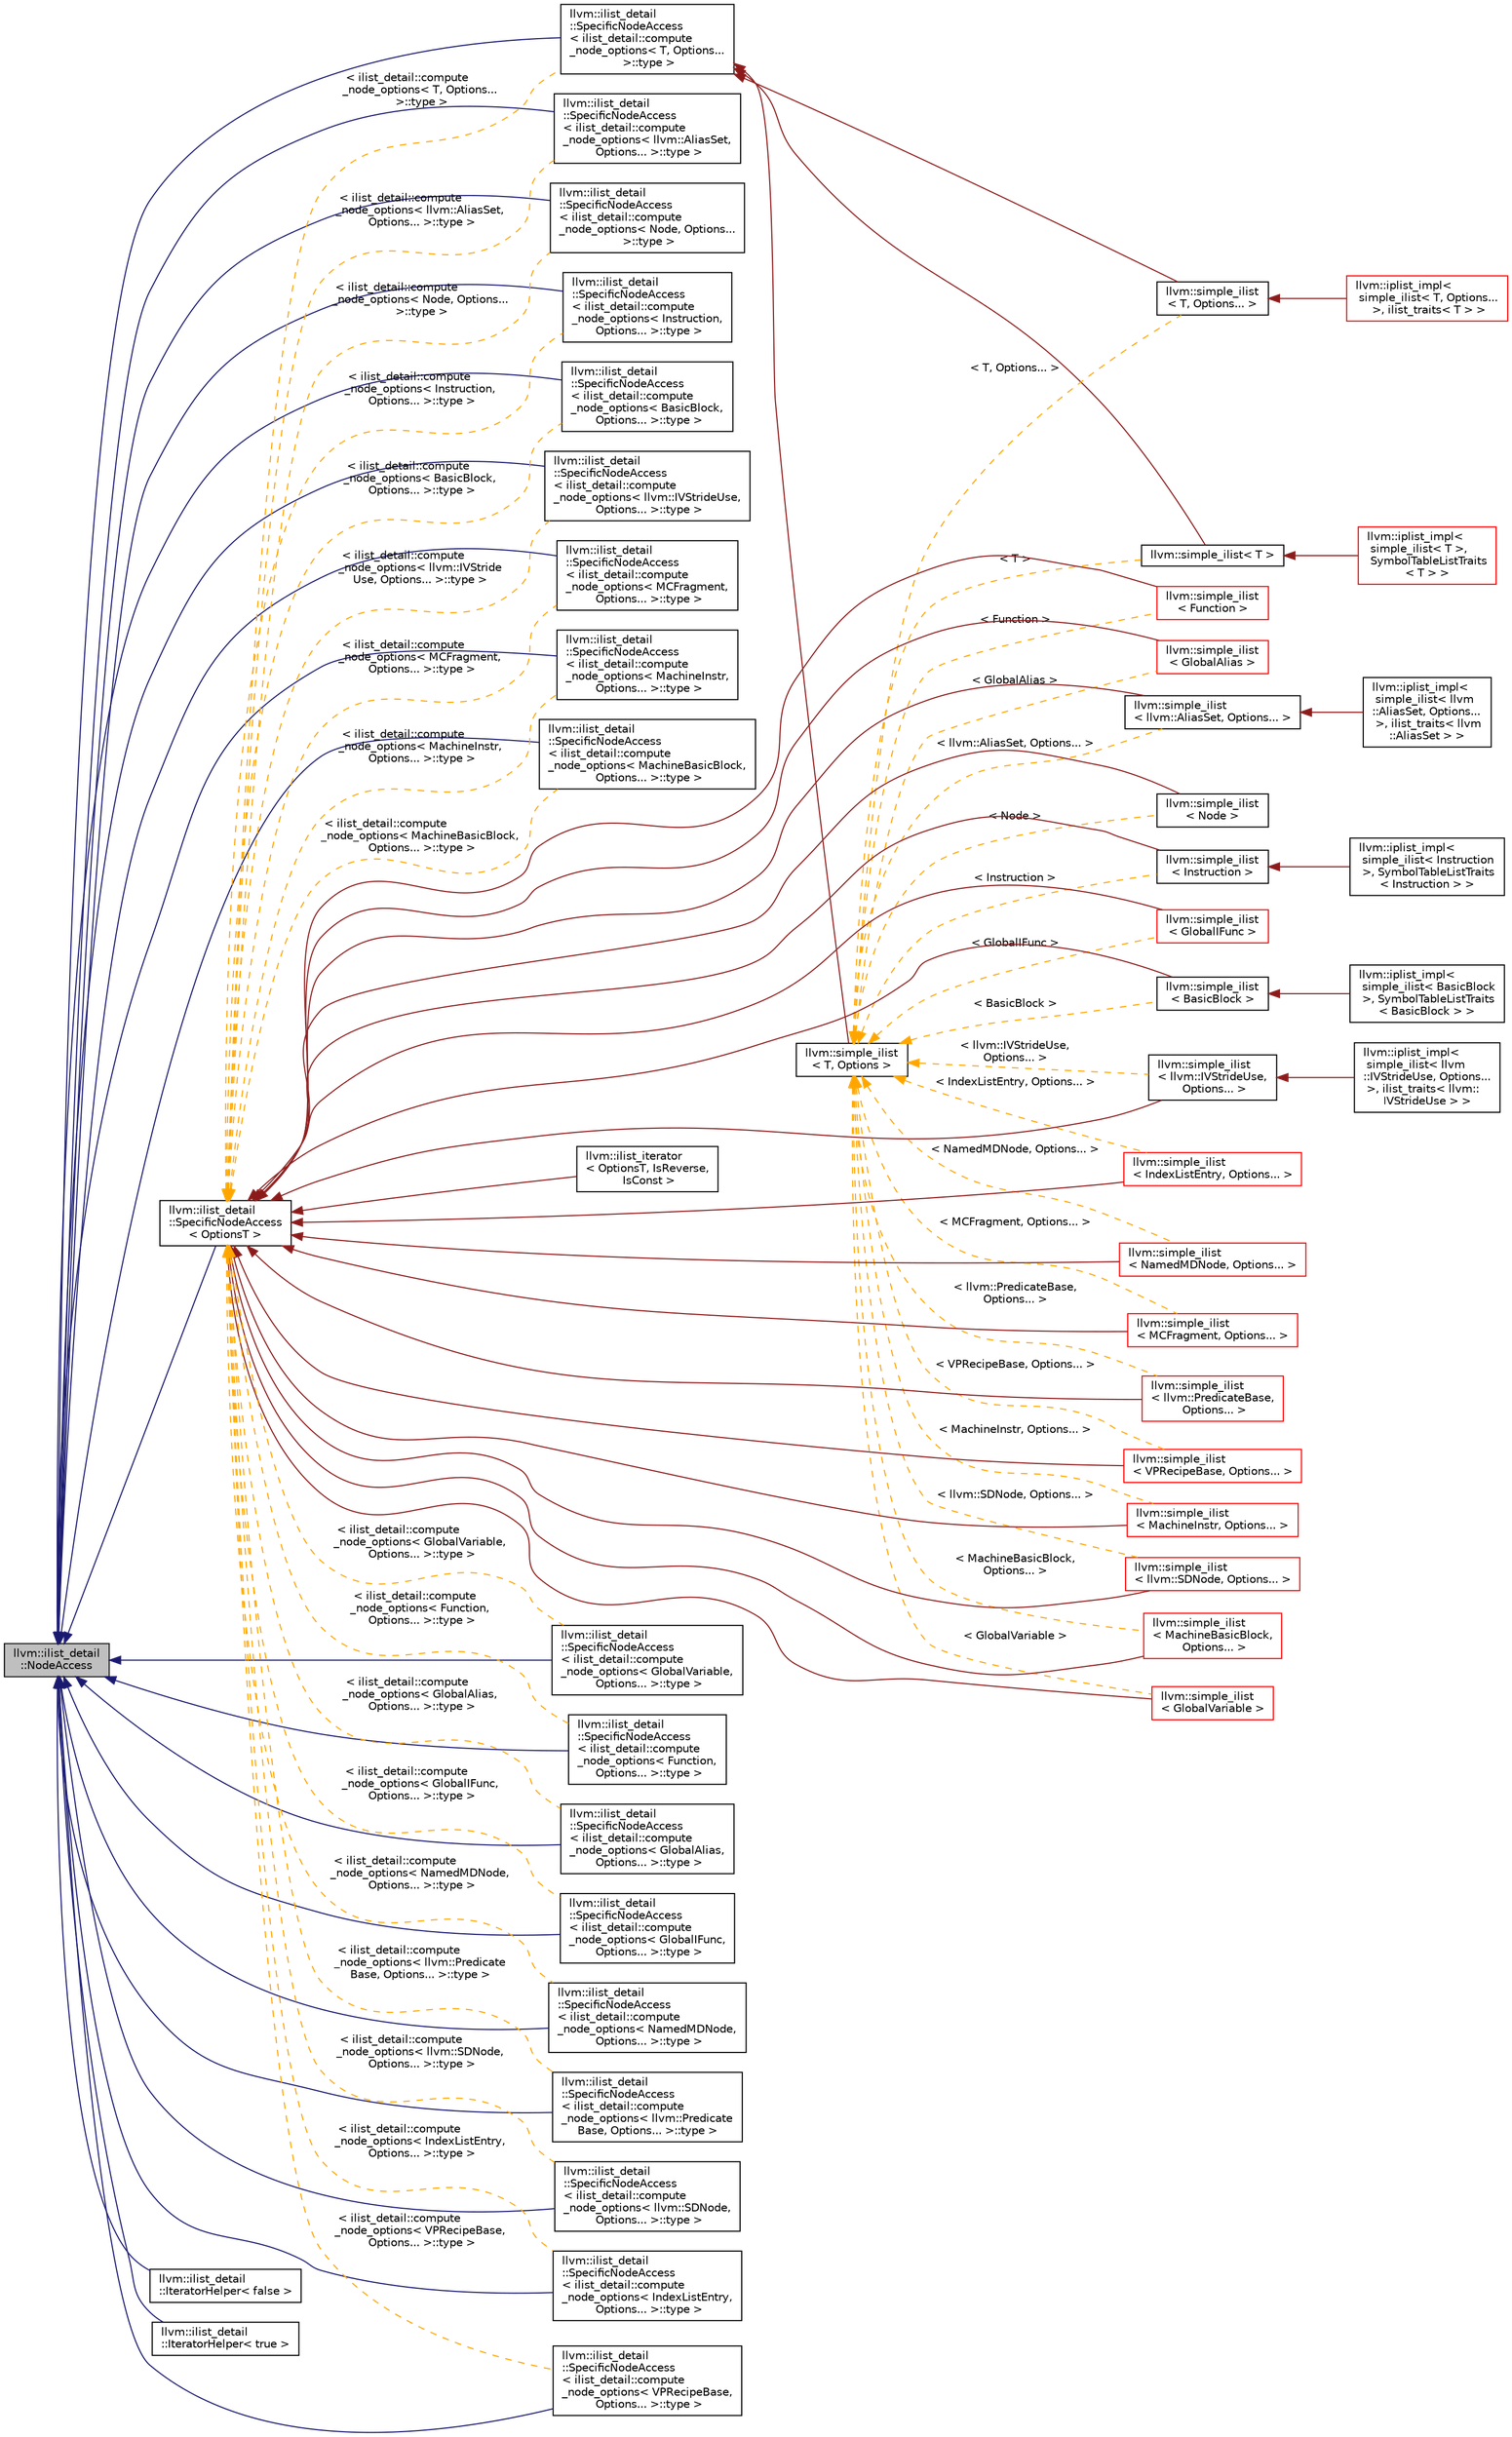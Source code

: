 digraph "llvm::ilist_detail::NodeAccess"
{
 // LATEX_PDF_SIZE
  bgcolor="transparent";
  edge [fontname="Helvetica",fontsize="10",labelfontname="Helvetica",labelfontsize="10"];
  node [fontname="Helvetica",fontsize="10",shape="box"];
  rankdir="LR";
  Node1 [label="llvm::ilist_detail\l::NodeAccess",height=0.2,width=0.4,color="black", fillcolor="grey75", style="filled", fontcolor="black",tooltip="An access class for ilist_node private API."];
  Node1 -> Node2 [dir="back",color="midnightblue",fontsize="10",style="solid",fontname="Helvetica"];
  Node2 [label="llvm::ilist_detail\l::SpecificNodeAccess\l\< ilist_detail::compute\l_node_options\< T, Options...\l \>::type \>",height=0.2,width=0.4,color="black",URL="$structllvm_1_1ilist__detail_1_1SpecificNodeAccess.html",tooltip=" "];
  Node2 -> Node3 [dir="back",color="firebrick4",fontsize="10",style="solid",fontname="Helvetica"];
  Node3 [label="llvm::simple_ilist\< T \>",height=0.2,width=0.4,color="black",URL="$classllvm_1_1simple__ilist.html",tooltip=" "];
  Node3 -> Node4 [dir="back",color="firebrick4",fontsize="10",style="solid",fontname="Helvetica"];
  Node4 [label="llvm::iplist_impl\<\l simple_ilist\< T \>,\l SymbolTableListTraits\l\< T \> \>",height=0.2,width=0.4,color="red",URL="$classllvm_1_1iplist__impl.html",tooltip=" "];
  Node2 -> Node12 [dir="back",color="firebrick4",fontsize="10",style="solid",fontname="Helvetica"];
  Node12 [label="llvm::simple_ilist\l\< T, Options... \>",height=0.2,width=0.4,color="black",URL="$classllvm_1_1simple__ilist.html",tooltip=" "];
  Node12 -> Node13 [dir="back",color="firebrick4",fontsize="10",style="solid",fontname="Helvetica"];
  Node13 [label="llvm::iplist_impl\<\l simple_ilist\< T, Options...\l \>, ilist_traits\< T \> \>",height=0.2,width=0.4,color="red",URL="$classllvm_1_1iplist__impl.html",tooltip=" "];
  Node2 -> Node25 [dir="back",color="firebrick4",fontsize="10",style="solid",fontname="Helvetica"];
  Node25 [label="llvm::simple_ilist\l\< T, Options \>",height=0.2,width=0.4,color="black",URL="$classllvm_1_1simple__ilist.html",tooltip="A simple intrusive list implementation."];
  Node25 -> Node3 [dir="back",color="orange",fontsize="10",style="dashed",label=" \< T \>" ,fontname="Helvetica"];
  Node25 -> Node12 [dir="back",color="orange",fontsize="10",style="dashed",label=" \< T, Options... \>" ,fontname="Helvetica"];
  Node25 -> Node26 [dir="back",color="orange",fontsize="10",style="dashed",label=" \< llvm::AliasSet, Options... \>" ,fontname="Helvetica"];
  Node26 [label="llvm::simple_ilist\l\< llvm::AliasSet, Options... \>",height=0.2,width=0.4,color="black",URL="$classllvm_1_1simple__ilist.html",tooltip=" "];
  Node26 -> Node27 [dir="back",color="firebrick4",fontsize="10",style="solid",fontname="Helvetica"];
  Node27 [label="llvm::iplist_impl\<\l simple_ilist\< llvm\l::AliasSet, Options...\l \>, ilist_traits\< llvm\l::AliasSet \> \>",height=0.2,width=0.4,color="black",URL="$classllvm_1_1iplist__impl.html",tooltip=" "];
  Node25 -> Node28 [dir="back",color="orange",fontsize="10",style="dashed",label=" \< Node \>" ,fontname="Helvetica"];
  Node28 [label="llvm::simple_ilist\l\< Node \>",height=0.2,width=0.4,color="black",URL="$classllvm_1_1simple__ilist.html",tooltip=" "];
  Node25 -> Node29 [dir="back",color="orange",fontsize="10",style="dashed",label=" \< Instruction \>" ,fontname="Helvetica"];
  Node29 [label="llvm::simple_ilist\l\< Instruction \>",height=0.2,width=0.4,color="black",URL="$classllvm_1_1simple__ilist.html",tooltip=" "];
  Node29 -> Node30 [dir="back",color="firebrick4",fontsize="10",style="solid",fontname="Helvetica"];
  Node30 [label="llvm::iplist_impl\<\l simple_ilist\< Instruction\l \>, SymbolTableListTraits\l\< Instruction \> \>",height=0.2,width=0.4,color="black",URL="$classllvm_1_1iplist__impl.html",tooltip=" "];
  Node25 -> Node31 [dir="back",color="orange",fontsize="10",style="dashed",label=" \< BasicBlock \>" ,fontname="Helvetica"];
  Node31 [label="llvm::simple_ilist\l\< BasicBlock \>",height=0.2,width=0.4,color="black",URL="$classllvm_1_1simple__ilist.html",tooltip=" "];
  Node31 -> Node32 [dir="back",color="firebrick4",fontsize="10",style="solid",fontname="Helvetica"];
  Node32 [label="llvm::iplist_impl\<\l simple_ilist\< BasicBlock\l \>, SymbolTableListTraits\l\< BasicBlock \> \>",height=0.2,width=0.4,color="black",URL="$classllvm_1_1iplist__impl.html",tooltip=" "];
  Node25 -> Node33 [dir="back",color="orange",fontsize="10",style="dashed",label=" \< llvm::IVStrideUse,\l Options... \>" ,fontname="Helvetica"];
  Node33 [label="llvm::simple_ilist\l\< llvm::IVStrideUse,\l Options... \>",height=0.2,width=0.4,color="black",URL="$classllvm_1_1simple__ilist.html",tooltip=" "];
  Node33 -> Node34 [dir="back",color="firebrick4",fontsize="10",style="solid",fontname="Helvetica"];
  Node34 [label="llvm::iplist_impl\<\l simple_ilist\< llvm\l::IVStrideUse, Options...\l \>, ilist_traits\< llvm::\lIVStrideUse \> \>",height=0.2,width=0.4,color="black",URL="$classllvm_1_1iplist__impl.html",tooltip=" "];
  Node25 -> Node35 [dir="back",color="orange",fontsize="10",style="dashed",label=" \< MCFragment, Options... \>" ,fontname="Helvetica"];
  Node35 [label="llvm::simple_ilist\l\< MCFragment, Options... \>",height=0.2,width=0.4,color="red",URL="$classllvm_1_1simple__ilist.html",tooltip=" "];
  Node25 -> Node37 [dir="back",color="orange",fontsize="10",style="dashed",label=" \< MachineInstr, Options... \>" ,fontname="Helvetica"];
  Node37 [label="llvm::simple_ilist\l\< MachineInstr, Options... \>",height=0.2,width=0.4,color="red",URL="$classllvm_1_1simple__ilist.html",tooltip=" "];
  Node25 -> Node39 [dir="back",color="orange",fontsize="10",style="dashed",label=" \< MachineBasicBlock,\l Options... \>" ,fontname="Helvetica"];
  Node39 [label="llvm::simple_ilist\l\< MachineBasicBlock,\l Options... \>",height=0.2,width=0.4,color="red",URL="$classllvm_1_1simple__ilist.html",tooltip=" "];
  Node25 -> Node41 [dir="back",color="orange",fontsize="10",style="dashed",label=" \< GlobalVariable \>" ,fontname="Helvetica"];
  Node41 [label="llvm::simple_ilist\l\< GlobalVariable \>",height=0.2,width=0.4,color="red",URL="$classllvm_1_1simple__ilist.html",tooltip=" "];
  Node25 -> Node43 [dir="back",color="orange",fontsize="10",style="dashed",label=" \< Function \>" ,fontname="Helvetica"];
  Node43 [label="llvm::simple_ilist\l\< Function \>",height=0.2,width=0.4,color="red",URL="$classllvm_1_1simple__ilist.html",tooltip=" "];
  Node25 -> Node45 [dir="back",color="orange",fontsize="10",style="dashed",label=" \< GlobalAlias \>" ,fontname="Helvetica"];
  Node45 [label="llvm::simple_ilist\l\< GlobalAlias \>",height=0.2,width=0.4,color="red",URL="$classllvm_1_1simple__ilist.html",tooltip=" "];
  Node25 -> Node47 [dir="back",color="orange",fontsize="10",style="dashed",label=" \< GlobalIFunc \>" ,fontname="Helvetica"];
  Node47 [label="llvm::simple_ilist\l\< GlobalIFunc \>",height=0.2,width=0.4,color="red",URL="$classllvm_1_1simple__ilist.html",tooltip=" "];
  Node25 -> Node49 [dir="back",color="orange",fontsize="10",style="dashed",label=" \< NamedMDNode, Options... \>" ,fontname="Helvetica"];
  Node49 [label="llvm::simple_ilist\l\< NamedMDNode, Options... \>",height=0.2,width=0.4,color="red",URL="$classllvm_1_1simple__ilist.html",tooltip=" "];
  Node25 -> Node51 [dir="back",color="orange",fontsize="10",style="dashed",label=" \< llvm::PredicateBase,\l Options... \>" ,fontname="Helvetica"];
  Node51 [label="llvm::simple_ilist\l\< llvm::PredicateBase,\l Options... \>",height=0.2,width=0.4,color="red",URL="$classllvm_1_1simple__ilist.html",tooltip=" "];
  Node25 -> Node53 [dir="back",color="orange",fontsize="10",style="dashed",label=" \< llvm::SDNode, Options... \>" ,fontname="Helvetica"];
  Node53 [label="llvm::simple_ilist\l\< llvm::SDNode, Options... \>",height=0.2,width=0.4,color="red",URL="$classllvm_1_1simple__ilist.html",tooltip=" "];
  Node25 -> Node55 [dir="back",color="orange",fontsize="10",style="dashed",label=" \< IndexListEntry, Options... \>" ,fontname="Helvetica"];
  Node55 [label="llvm::simple_ilist\l\< IndexListEntry, Options... \>",height=0.2,width=0.4,color="red",URL="$classllvm_1_1simple__ilist.html",tooltip=" "];
  Node25 -> Node57 [dir="back",color="orange",fontsize="10",style="dashed",label=" \< VPRecipeBase, Options... \>" ,fontname="Helvetica"];
  Node57 [label="llvm::simple_ilist\l\< VPRecipeBase, Options... \>",height=0.2,width=0.4,color="red",URL="$classllvm_1_1simple__ilist.html",tooltip=" "];
  Node1 -> Node59 [dir="back",color="midnightblue",fontsize="10",style="solid",fontname="Helvetica"];
  Node59 [label="llvm::ilist_detail\l::SpecificNodeAccess\l\< ilist_detail::compute\l_node_options\< llvm::AliasSet,\l Options... \>::type \>",height=0.2,width=0.4,color="black",URL="$structllvm_1_1ilist__detail_1_1SpecificNodeAccess.html",tooltip=" "];
  Node1 -> Node60 [dir="back",color="midnightblue",fontsize="10",style="solid",fontname="Helvetica"];
  Node60 [label="llvm::ilist_detail\l::SpecificNodeAccess\l\< ilist_detail::compute\l_node_options\< Node, Options...\l \>::type \>",height=0.2,width=0.4,color="black",URL="$structllvm_1_1ilist__detail_1_1SpecificNodeAccess.html",tooltip=" "];
  Node1 -> Node61 [dir="back",color="midnightblue",fontsize="10",style="solid",fontname="Helvetica"];
  Node61 [label="llvm::ilist_detail\l::SpecificNodeAccess\l\< ilist_detail::compute\l_node_options\< Instruction,\l Options... \>::type \>",height=0.2,width=0.4,color="black",URL="$structllvm_1_1ilist__detail_1_1SpecificNodeAccess.html",tooltip=" "];
  Node1 -> Node62 [dir="back",color="midnightblue",fontsize="10",style="solid",fontname="Helvetica"];
  Node62 [label="llvm::ilist_detail\l::SpecificNodeAccess\l\< ilist_detail::compute\l_node_options\< BasicBlock,\l Options... \>::type \>",height=0.2,width=0.4,color="black",URL="$structllvm_1_1ilist__detail_1_1SpecificNodeAccess.html",tooltip=" "];
  Node1 -> Node63 [dir="back",color="midnightblue",fontsize="10",style="solid",fontname="Helvetica"];
  Node63 [label="llvm::ilist_detail\l::SpecificNodeAccess\l\< ilist_detail::compute\l_node_options\< llvm::IVStrideUse,\l Options... \>::type \>",height=0.2,width=0.4,color="black",URL="$structllvm_1_1ilist__detail_1_1SpecificNodeAccess.html",tooltip=" "];
  Node1 -> Node64 [dir="back",color="midnightblue",fontsize="10",style="solid",fontname="Helvetica"];
  Node64 [label="llvm::ilist_detail\l::SpecificNodeAccess\l\< ilist_detail::compute\l_node_options\< MCFragment,\l Options... \>::type \>",height=0.2,width=0.4,color="black",URL="$structllvm_1_1ilist__detail_1_1SpecificNodeAccess.html",tooltip=" "];
  Node1 -> Node65 [dir="back",color="midnightblue",fontsize="10",style="solid",fontname="Helvetica"];
  Node65 [label="llvm::ilist_detail\l::SpecificNodeAccess\l\< ilist_detail::compute\l_node_options\< MachineInstr,\l Options... \>::type \>",height=0.2,width=0.4,color="black",URL="$structllvm_1_1ilist__detail_1_1SpecificNodeAccess.html",tooltip=" "];
  Node1 -> Node66 [dir="back",color="midnightblue",fontsize="10",style="solid",fontname="Helvetica"];
  Node66 [label="llvm::ilist_detail\l::SpecificNodeAccess\l\< ilist_detail::compute\l_node_options\< MachineBasicBlock,\l Options... \>::type \>",height=0.2,width=0.4,color="black",URL="$structllvm_1_1ilist__detail_1_1SpecificNodeAccess.html",tooltip=" "];
  Node1 -> Node67 [dir="back",color="midnightblue",fontsize="10",style="solid",fontname="Helvetica"];
  Node67 [label="llvm::ilist_detail\l::SpecificNodeAccess\l\< ilist_detail::compute\l_node_options\< GlobalVariable,\l Options... \>::type \>",height=0.2,width=0.4,color="black",URL="$structllvm_1_1ilist__detail_1_1SpecificNodeAccess.html",tooltip=" "];
  Node1 -> Node68 [dir="back",color="midnightblue",fontsize="10",style="solid",fontname="Helvetica"];
  Node68 [label="llvm::ilist_detail\l::SpecificNodeAccess\l\< ilist_detail::compute\l_node_options\< Function,\l Options... \>::type \>",height=0.2,width=0.4,color="black",URL="$structllvm_1_1ilist__detail_1_1SpecificNodeAccess.html",tooltip=" "];
  Node1 -> Node69 [dir="back",color="midnightblue",fontsize="10",style="solid",fontname="Helvetica"];
  Node69 [label="llvm::ilist_detail\l::SpecificNodeAccess\l\< ilist_detail::compute\l_node_options\< GlobalAlias,\l Options... \>::type \>",height=0.2,width=0.4,color="black",URL="$structllvm_1_1ilist__detail_1_1SpecificNodeAccess.html",tooltip=" "];
  Node1 -> Node70 [dir="back",color="midnightblue",fontsize="10",style="solid",fontname="Helvetica"];
  Node70 [label="llvm::ilist_detail\l::SpecificNodeAccess\l\< ilist_detail::compute\l_node_options\< GlobalIFunc,\l Options... \>::type \>",height=0.2,width=0.4,color="black",URL="$structllvm_1_1ilist__detail_1_1SpecificNodeAccess.html",tooltip=" "];
  Node1 -> Node71 [dir="back",color="midnightblue",fontsize="10",style="solid",fontname="Helvetica"];
  Node71 [label="llvm::ilist_detail\l::SpecificNodeAccess\l\< ilist_detail::compute\l_node_options\< NamedMDNode,\l Options... \>::type \>",height=0.2,width=0.4,color="black",URL="$structllvm_1_1ilist__detail_1_1SpecificNodeAccess.html",tooltip=" "];
  Node1 -> Node72 [dir="back",color="midnightblue",fontsize="10",style="solid",fontname="Helvetica"];
  Node72 [label="llvm::ilist_detail\l::SpecificNodeAccess\l\< ilist_detail::compute\l_node_options\< llvm::Predicate\lBase, Options... \>::type \>",height=0.2,width=0.4,color="black",URL="$structllvm_1_1ilist__detail_1_1SpecificNodeAccess.html",tooltip=" "];
  Node1 -> Node73 [dir="back",color="midnightblue",fontsize="10",style="solid",fontname="Helvetica"];
  Node73 [label="llvm::ilist_detail\l::SpecificNodeAccess\l\< ilist_detail::compute\l_node_options\< llvm::SDNode,\l Options... \>::type \>",height=0.2,width=0.4,color="black",URL="$structllvm_1_1ilist__detail_1_1SpecificNodeAccess.html",tooltip=" "];
  Node1 -> Node74 [dir="back",color="midnightblue",fontsize="10",style="solid",fontname="Helvetica"];
  Node74 [label="llvm::ilist_detail\l::SpecificNodeAccess\l\< ilist_detail::compute\l_node_options\< IndexListEntry,\l Options... \>::type \>",height=0.2,width=0.4,color="black",URL="$structllvm_1_1ilist__detail_1_1SpecificNodeAccess.html",tooltip=" "];
  Node1 -> Node75 [dir="back",color="midnightblue",fontsize="10",style="solid",fontname="Helvetica"];
  Node75 [label="llvm::ilist_detail\l::SpecificNodeAccess\l\< ilist_detail::compute\l_node_options\< VPRecipeBase,\l Options... \>::type \>",height=0.2,width=0.4,color="black",URL="$structllvm_1_1ilist__detail_1_1SpecificNodeAccess.html",tooltip=" "];
  Node1 -> Node76 [dir="back",color="midnightblue",fontsize="10",style="solid",fontname="Helvetica"];
  Node76 [label="llvm::ilist_detail\l::IteratorHelper\< false \>",height=0.2,width=0.4,color="black",URL="$structllvm_1_1ilist__detail_1_1IteratorHelper_3_01false_01_4.html",tooltip=" "];
  Node1 -> Node77 [dir="back",color="midnightblue",fontsize="10",style="solid",fontname="Helvetica"];
  Node77 [label="llvm::ilist_detail\l::IteratorHelper\< true \>",height=0.2,width=0.4,color="black",URL="$structllvm_1_1ilist__detail_1_1IteratorHelper_3_01true_01_4.html",tooltip=" "];
  Node1 -> Node78 [dir="back",color="midnightblue",fontsize="10",style="solid",fontname="Helvetica"];
  Node78 [label="llvm::ilist_detail\l::SpecificNodeAccess\l\< OptionsT \>",height=0.2,width=0.4,color="black",URL="$structllvm_1_1ilist__detail_1_1SpecificNodeAccess.html",tooltip=" "];
  Node78 -> Node26 [dir="back",color="firebrick4",fontsize="10",style="solid",fontname="Helvetica"];
  Node78 -> Node28 [dir="back",color="firebrick4",fontsize="10",style="solid",fontname="Helvetica"];
  Node78 -> Node29 [dir="back",color="firebrick4",fontsize="10",style="solid",fontname="Helvetica"];
  Node78 -> Node31 [dir="back",color="firebrick4",fontsize="10",style="solid",fontname="Helvetica"];
  Node78 -> Node33 [dir="back",color="firebrick4",fontsize="10",style="solid",fontname="Helvetica"];
  Node78 -> Node35 [dir="back",color="firebrick4",fontsize="10",style="solid",fontname="Helvetica"];
  Node78 -> Node37 [dir="back",color="firebrick4",fontsize="10",style="solid",fontname="Helvetica"];
  Node78 -> Node39 [dir="back",color="firebrick4",fontsize="10",style="solid",fontname="Helvetica"];
  Node78 -> Node41 [dir="back",color="firebrick4",fontsize="10",style="solid",fontname="Helvetica"];
  Node78 -> Node43 [dir="back",color="firebrick4",fontsize="10",style="solid",fontname="Helvetica"];
  Node78 -> Node45 [dir="back",color="firebrick4",fontsize="10",style="solid",fontname="Helvetica"];
  Node78 -> Node47 [dir="back",color="firebrick4",fontsize="10",style="solid",fontname="Helvetica"];
  Node78 -> Node49 [dir="back",color="firebrick4",fontsize="10",style="solid",fontname="Helvetica"];
  Node78 -> Node51 [dir="back",color="firebrick4",fontsize="10",style="solid",fontname="Helvetica"];
  Node78 -> Node53 [dir="back",color="firebrick4",fontsize="10",style="solid",fontname="Helvetica"];
  Node78 -> Node55 [dir="back",color="firebrick4",fontsize="10",style="solid",fontname="Helvetica"];
  Node78 -> Node57 [dir="back",color="firebrick4",fontsize="10",style="solid",fontname="Helvetica"];
  Node78 -> Node79 [dir="back",color="firebrick4",fontsize="10",style="solid",fontname="Helvetica"];
  Node79 [label="llvm::ilist_iterator\l\< OptionsT, IsReverse,\l IsConst \>",height=0.2,width=0.4,color="black",URL="$classllvm_1_1ilist__iterator.html",tooltip="Iterator for intrusive lists based on ilist_node."];
  Node78 -> Node2 [dir="back",color="orange",fontsize="10",style="dashed",label=" \< ilist_detail::compute\l_node_options\< T, Options...\l \>::type \>" ,fontname="Helvetica"];
  Node78 -> Node59 [dir="back",color="orange",fontsize="10",style="dashed",label=" \< ilist_detail::compute\l_node_options\< llvm::AliasSet,\l Options... \>::type \>" ,fontname="Helvetica"];
  Node78 -> Node60 [dir="back",color="orange",fontsize="10",style="dashed",label=" \< ilist_detail::compute\l_node_options\< Node, Options...\l \>::type \>" ,fontname="Helvetica"];
  Node78 -> Node61 [dir="back",color="orange",fontsize="10",style="dashed",label=" \< ilist_detail::compute\l_node_options\< Instruction,\l Options... \>::type \>" ,fontname="Helvetica"];
  Node78 -> Node62 [dir="back",color="orange",fontsize="10",style="dashed",label=" \< ilist_detail::compute\l_node_options\< BasicBlock,\l Options... \>::type \>" ,fontname="Helvetica"];
  Node78 -> Node63 [dir="back",color="orange",fontsize="10",style="dashed",label=" \< ilist_detail::compute\l_node_options\< llvm::IVStride\lUse, Options... \>::type \>" ,fontname="Helvetica"];
  Node78 -> Node64 [dir="back",color="orange",fontsize="10",style="dashed",label=" \< ilist_detail::compute\l_node_options\< MCFragment,\l Options... \>::type \>" ,fontname="Helvetica"];
  Node78 -> Node65 [dir="back",color="orange",fontsize="10",style="dashed",label=" \< ilist_detail::compute\l_node_options\< MachineInstr,\l Options... \>::type \>" ,fontname="Helvetica"];
  Node78 -> Node66 [dir="back",color="orange",fontsize="10",style="dashed",label=" \< ilist_detail::compute\l_node_options\< MachineBasicBlock,\l Options... \>::type \>" ,fontname="Helvetica"];
  Node78 -> Node67 [dir="back",color="orange",fontsize="10",style="dashed",label=" \< ilist_detail::compute\l_node_options\< GlobalVariable,\l Options... \>::type \>" ,fontname="Helvetica"];
  Node78 -> Node68 [dir="back",color="orange",fontsize="10",style="dashed",label=" \< ilist_detail::compute\l_node_options\< Function,\l Options... \>::type \>" ,fontname="Helvetica"];
  Node78 -> Node69 [dir="back",color="orange",fontsize="10",style="dashed",label=" \< ilist_detail::compute\l_node_options\< GlobalAlias,\l Options... \>::type \>" ,fontname="Helvetica"];
  Node78 -> Node70 [dir="back",color="orange",fontsize="10",style="dashed",label=" \< ilist_detail::compute\l_node_options\< GlobalIFunc,\l Options... \>::type \>" ,fontname="Helvetica"];
  Node78 -> Node71 [dir="back",color="orange",fontsize="10",style="dashed",label=" \< ilist_detail::compute\l_node_options\< NamedMDNode,\l Options... \>::type \>" ,fontname="Helvetica"];
  Node78 -> Node72 [dir="back",color="orange",fontsize="10",style="dashed",label=" \< ilist_detail::compute\l_node_options\< llvm::Predicate\lBase, Options... \>::type \>" ,fontname="Helvetica"];
  Node78 -> Node73 [dir="back",color="orange",fontsize="10",style="dashed",label=" \< ilist_detail::compute\l_node_options\< llvm::SDNode,\l Options... \>::type \>" ,fontname="Helvetica"];
  Node78 -> Node74 [dir="back",color="orange",fontsize="10",style="dashed",label=" \< ilist_detail::compute\l_node_options\< IndexListEntry,\l Options... \>::type \>" ,fontname="Helvetica"];
  Node78 -> Node75 [dir="back",color="orange",fontsize="10",style="dashed",label=" \< ilist_detail::compute\l_node_options\< VPRecipeBase,\l Options... \>::type \>" ,fontname="Helvetica"];
}

